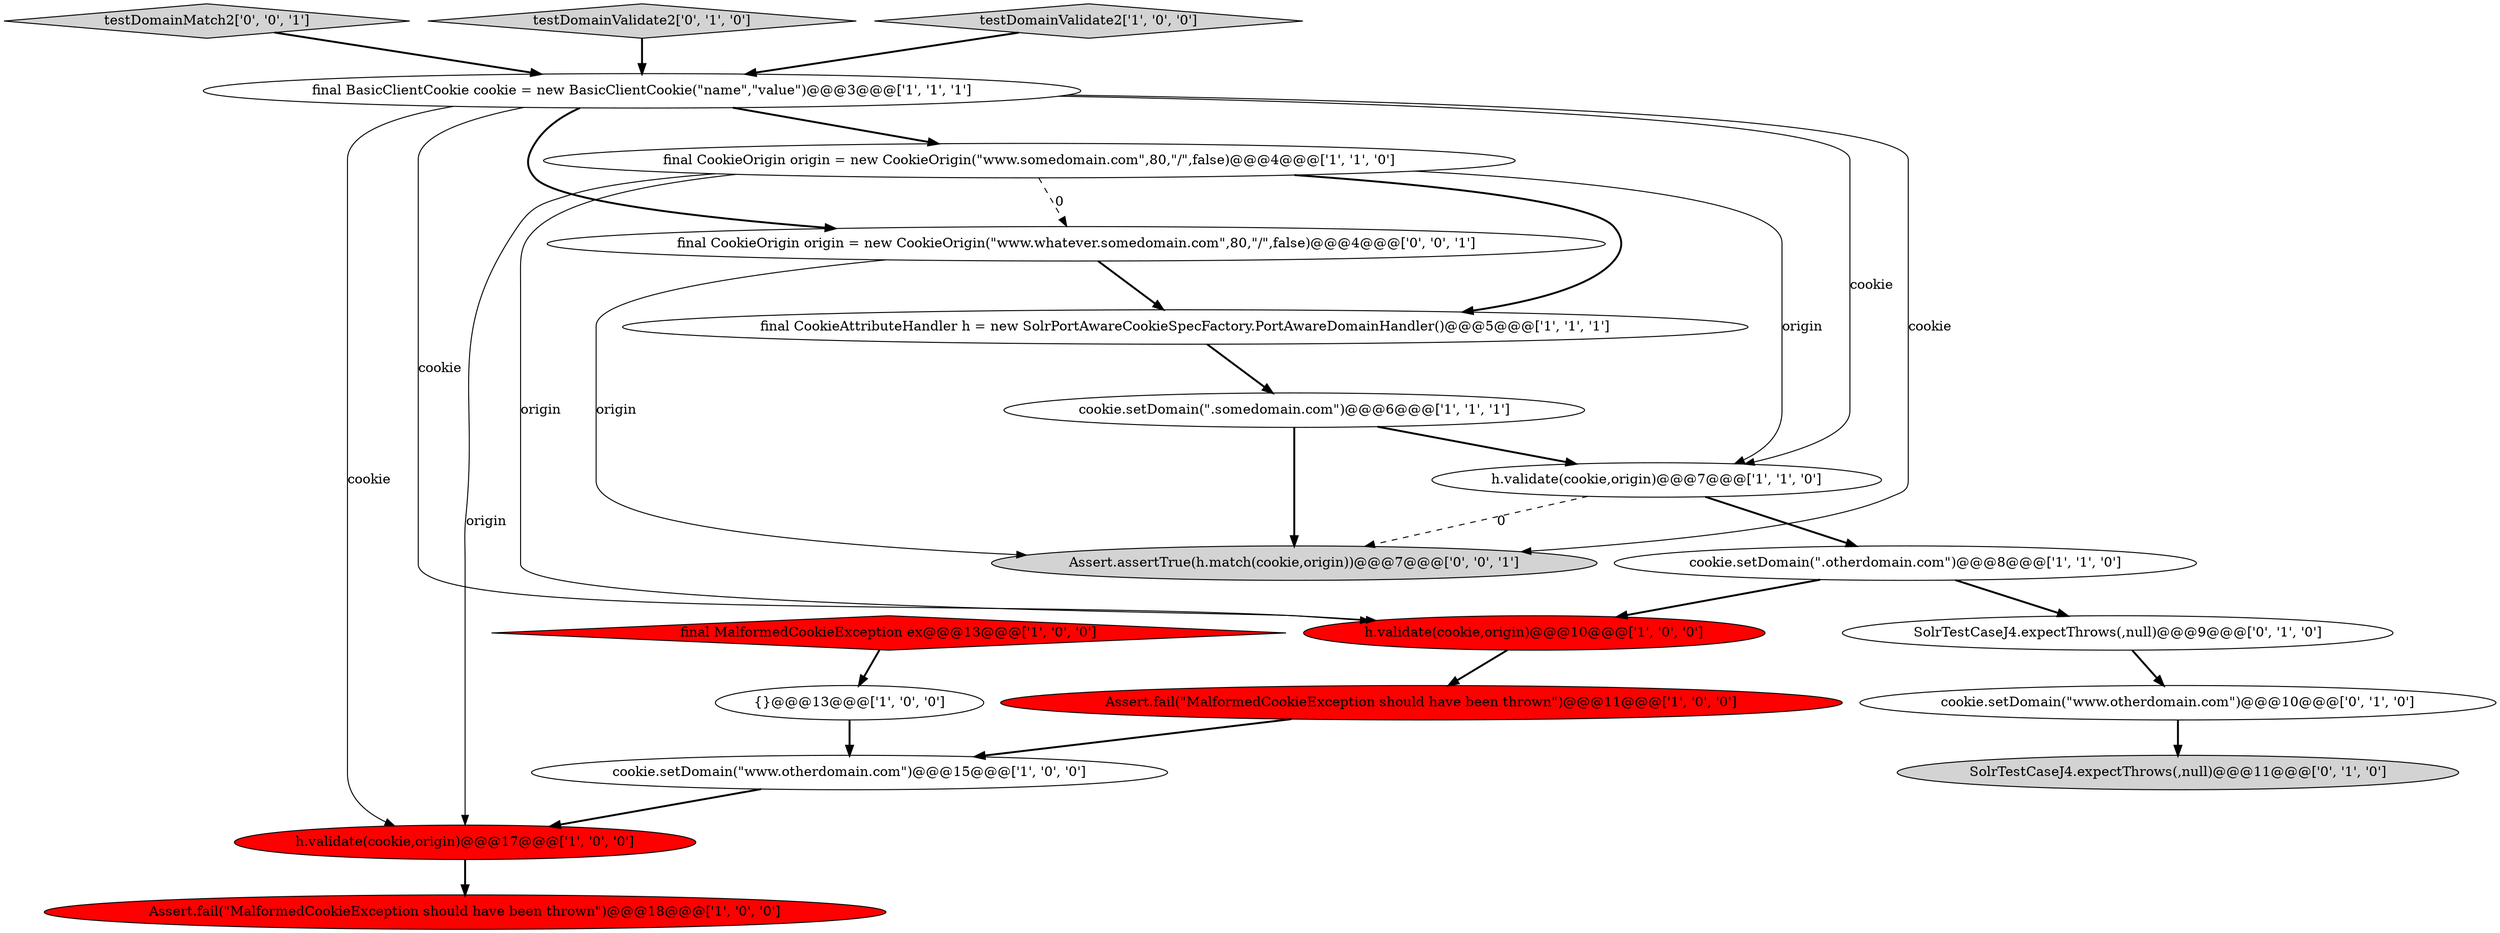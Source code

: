 digraph {
13 [style = filled, label = "final MalformedCookieException ex@@@13@@@['1', '0', '0']", fillcolor = red, shape = diamond image = "AAA1AAABBB1BBB"];
18 [style = filled, label = "testDomainMatch2['0', '0', '1']", fillcolor = lightgray, shape = diamond image = "AAA0AAABBB3BBB"];
17 [style = filled, label = "testDomainValidate2['0', '1', '0']", fillcolor = lightgray, shape = diamond image = "AAA0AAABBB2BBB"];
3 [style = filled, label = "Assert.fail(\"MalformedCookieException should have been thrown\")@@@18@@@['1', '0', '0']", fillcolor = red, shape = ellipse image = "AAA1AAABBB1BBB"];
5 [style = filled, label = "final BasicClientCookie cookie = new BasicClientCookie(\"name\",\"value\")@@@3@@@['1', '1', '1']", fillcolor = white, shape = ellipse image = "AAA0AAABBB1BBB"];
14 [style = filled, label = "cookie.setDomain(\"www.otherdomain.com\")@@@10@@@['0', '1', '0']", fillcolor = white, shape = ellipse image = "AAA0AAABBB2BBB"];
16 [style = filled, label = "SolrTestCaseJ4.expectThrows(,null)@@@11@@@['0', '1', '0']", fillcolor = lightgray, shape = ellipse image = "AAA0AAABBB2BBB"];
1 [style = filled, label = "cookie.setDomain(\"www.otherdomain.com\")@@@15@@@['1', '0', '0']", fillcolor = white, shape = ellipse image = "AAA0AAABBB1BBB"];
4 [style = filled, label = "h.validate(cookie,origin)@@@10@@@['1', '0', '0']", fillcolor = red, shape = ellipse image = "AAA1AAABBB1BBB"];
15 [style = filled, label = "SolrTestCaseJ4.expectThrows(,null)@@@9@@@['0', '1', '0']", fillcolor = white, shape = ellipse image = "AAA0AAABBB2BBB"];
12 [style = filled, label = "h.validate(cookie,origin)@@@7@@@['1', '1', '0']", fillcolor = white, shape = ellipse image = "AAA0AAABBB1BBB"];
8 [style = filled, label = "Assert.fail(\"MalformedCookieException should have been thrown\")@@@11@@@['1', '0', '0']", fillcolor = red, shape = ellipse image = "AAA1AAABBB1BBB"];
2 [style = filled, label = "final CookieAttributeHandler h = new SolrPortAwareCookieSpecFactory.PortAwareDomainHandler()@@@5@@@['1', '1', '1']", fillcolor = white, shape = ellipse image = "AAA0AAABBB1BBB"];
10 [style = filled, label = "cookie.setDomain(\".otherdomain.com\")@@@8@@@['1', '1', '0']", fillcolor = white, shape = ellipse image = "AAA0AAABBB1BBB"];
19 [style = filled, label = "Assert.assertTrue(h.match(cookie,origin))@@@7@@@['0', '0', '1']", fillcolor = lightgray, shape = ellipse image = "AAA0AAABBB3BBB"];
6 [style = filled, label = "final CookieOrigin origin = new CookieOrigin(\"www.somedomain.com\",80,\"/\",false)@@@4@@@['1', '1', '0']", fillcolor = white, shape = ellipse image = "AAA0AAABBB1BBB"];
0 [style = filled, label = "{}@@@13@@@['1', '0', '0']", fillcolor = white, shape = ellipse image = "AAA0AAABBB1BBB"];
11 [style = filled, label = "h.validate(cookie,origin)@@@17@@@['1', '0', '0']", fillcolor = red, shape = ellipse image = "AAA1AAABBB1BBB"];
9 [style = filled, label = "cookie.setDomain(\".somedomain.com\")@@@6@@@['1', '1', '1']", fillcolor = white, shape = ellipse image = "AAA0AAABBB1BBB"];
20 [style = filled, label = "final CookieOrigin origin = new CookieOrigin(\"www.whatever.somedomain.com\",80,\"/\",false)@@@4@@@['0', '0', '1']", fillcolor = white, shape = ellipse image = "AAA0AAABBB3BBB"];
7 [style = filled, label = "testDomainValidate2['1', '0', '0']", fillcolor = lightgray, shape = diamond image = "AAA0AAABBB1BBB"];
14->16 [style = bold, label=""];
17->5 [style = bold, label=""];
10->15 [style = bold, label=""];
15->14 [style = bold, label=""];
5->19 [style = solid, label="cookie"];
5->20 [style = bold, label=""];
6->20 [style = dashed, label="0"];
6->11 [style = solid, label="origin"];
5->12 [style = solid, label="cookie"];
2->9 [style = bold, label=""];
5->11 [style = solid, label="cookie"];
1->11 [style = bold, label=""];
5->4 [style = solid, label="cookie"];
20->2 [style = bold, label=""];
6->2 [style = bold, label=""];
8->1 [style = bold, label=""];
7->5 [style = bold, label=""];
12->10 [style = bold, label=""];
5->6 [style = bold, label=""];
12->19 [style = dashed, label="0"];
11->3 [style = bold, label=""];
0->1 [style = bold, label=""];
18->5 [style = bold, label=""];
6->12 [style = solid, label="origin"];
6->4 [style = solid, label="origin"];
10->4 [style = bold, label=""];
9->19 [style = bold, label=""];
4->8 [style = bold, label=""];
9->12 [style = bold, label=""];
13->0 [style = bold, label=""];
20->19 [style = solid, label="origin"];
}
